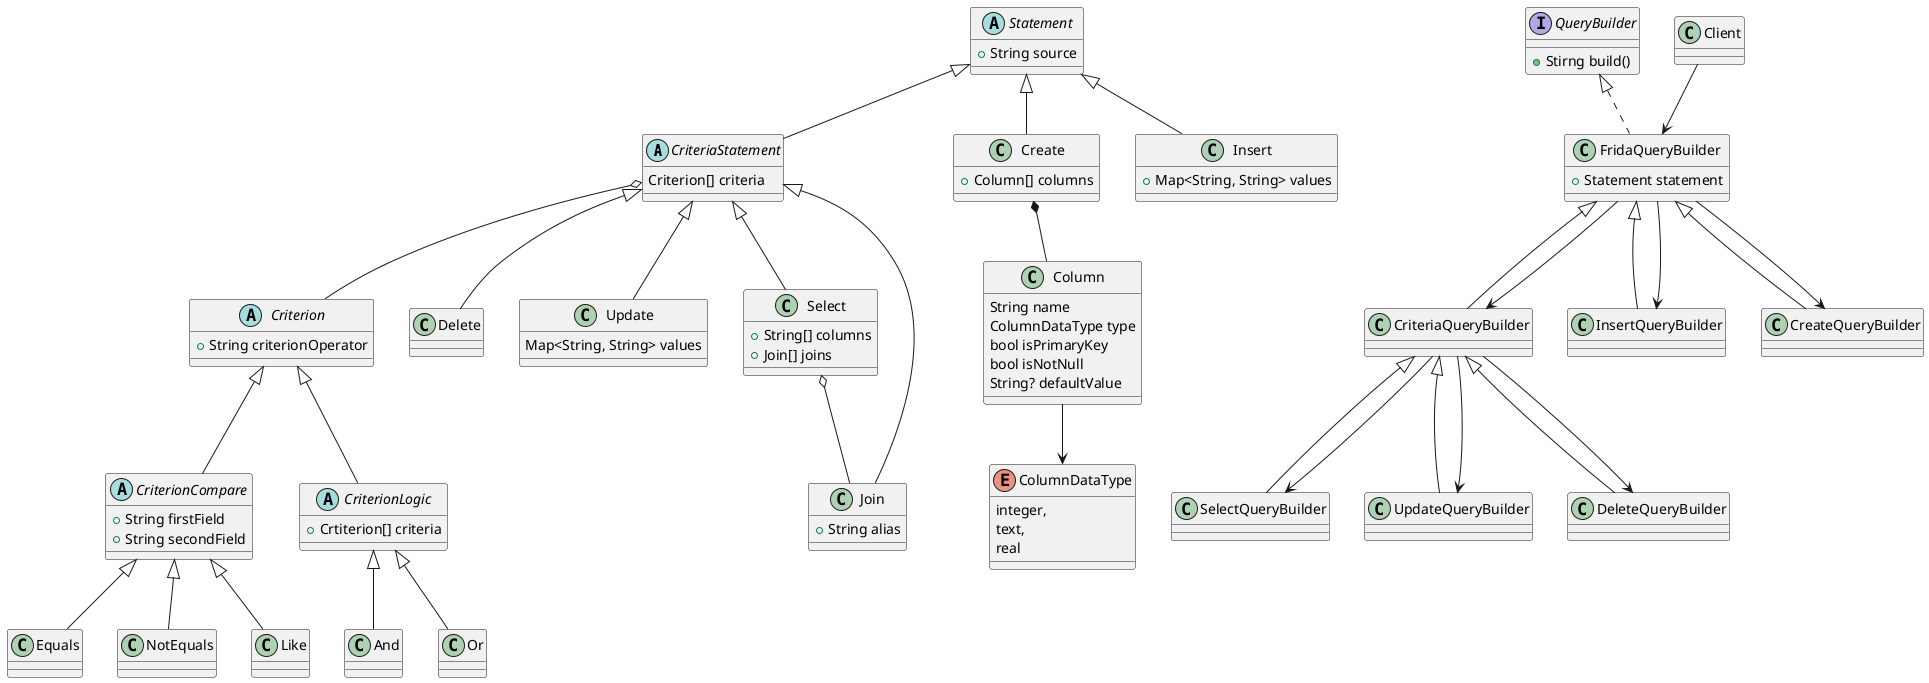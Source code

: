 @startuml query_builder


abstract class CriteriaStatement extends Statement{
    Criterion[] criteria
}


CriteriaStatement o-- Criterion

abstract class Statement{
    + String source
}


abstract class Criterion{
    +String criterionOperator
}

abstract class CriterionCompare extends Criterion{

    + String firstField
    + String secondField
}

class Equals extends CriterionCompare{

}

class NotEquals extends CriterionCompare{

}

class Like extends CriterionCompare{

}

abstract class CriterionLogic extends Criterion{

    + Crtiterion[] criteria
}

class And extends CriterionLogic{

}
class Or extends CriterionLogic{

}

enum ColumnDataType{
    integer,
    text,
    real
}

class Create extends Statement{
    + Column[] columns
}

Create *-- Column

class Column{
    String name
    ColumnDataType type
    bool isPrimaryKey
    bool isNotNull
    String? defaultValue
}
Column --> ColumnDataType


class Delete extends CriteriaStatement{

}

class Update extends CriteriaStatement{
    Map<String, String> values
}


class Select extends CriteriaStatement{
    + String[] columns
    + Join[] joins

}

class Join extends CriteriaStatement {
    +String alias
}

Select o-- Join

class Insert extends Statement{
    + Map<String, String> values
}




interface QueryBuilder{
    + Stirng build()
}



class FridaQueryBuilder implements QueryBuilder{
    + Statement statement
}



class CriteriaQueryBuilder extends FridaQueryBuilder{

}

class SelectQueryBuilder extends CriteriaQueryBuilder{
}

class UpdateQueryBuilder extends CriteriaQueryBuilder{

}

class DeleteQueryBuilder extends CriteriaQueryBuilder{

}
class InsertQueryBuilder extends FridaQueryBuilder{

}


class CreateQueryBuilder extends FridaQueryBuilder{

}




class Client{}

Client --> FridaQueryBuilder
FridaQueryBuilder --> CriteriaQueryBuilder
FridaQueryBuilder --> InsertQueryBuilder
FridaQueryBuilder --> CreateQueryBuilder

CriteriaQueryBuilder --> SelectQueryBuilder
CriteriaQueryBuilder --> UpdateQueryBuilder
CriteriaQueryBuilder --> DeleteQueryBuilder

@enduml